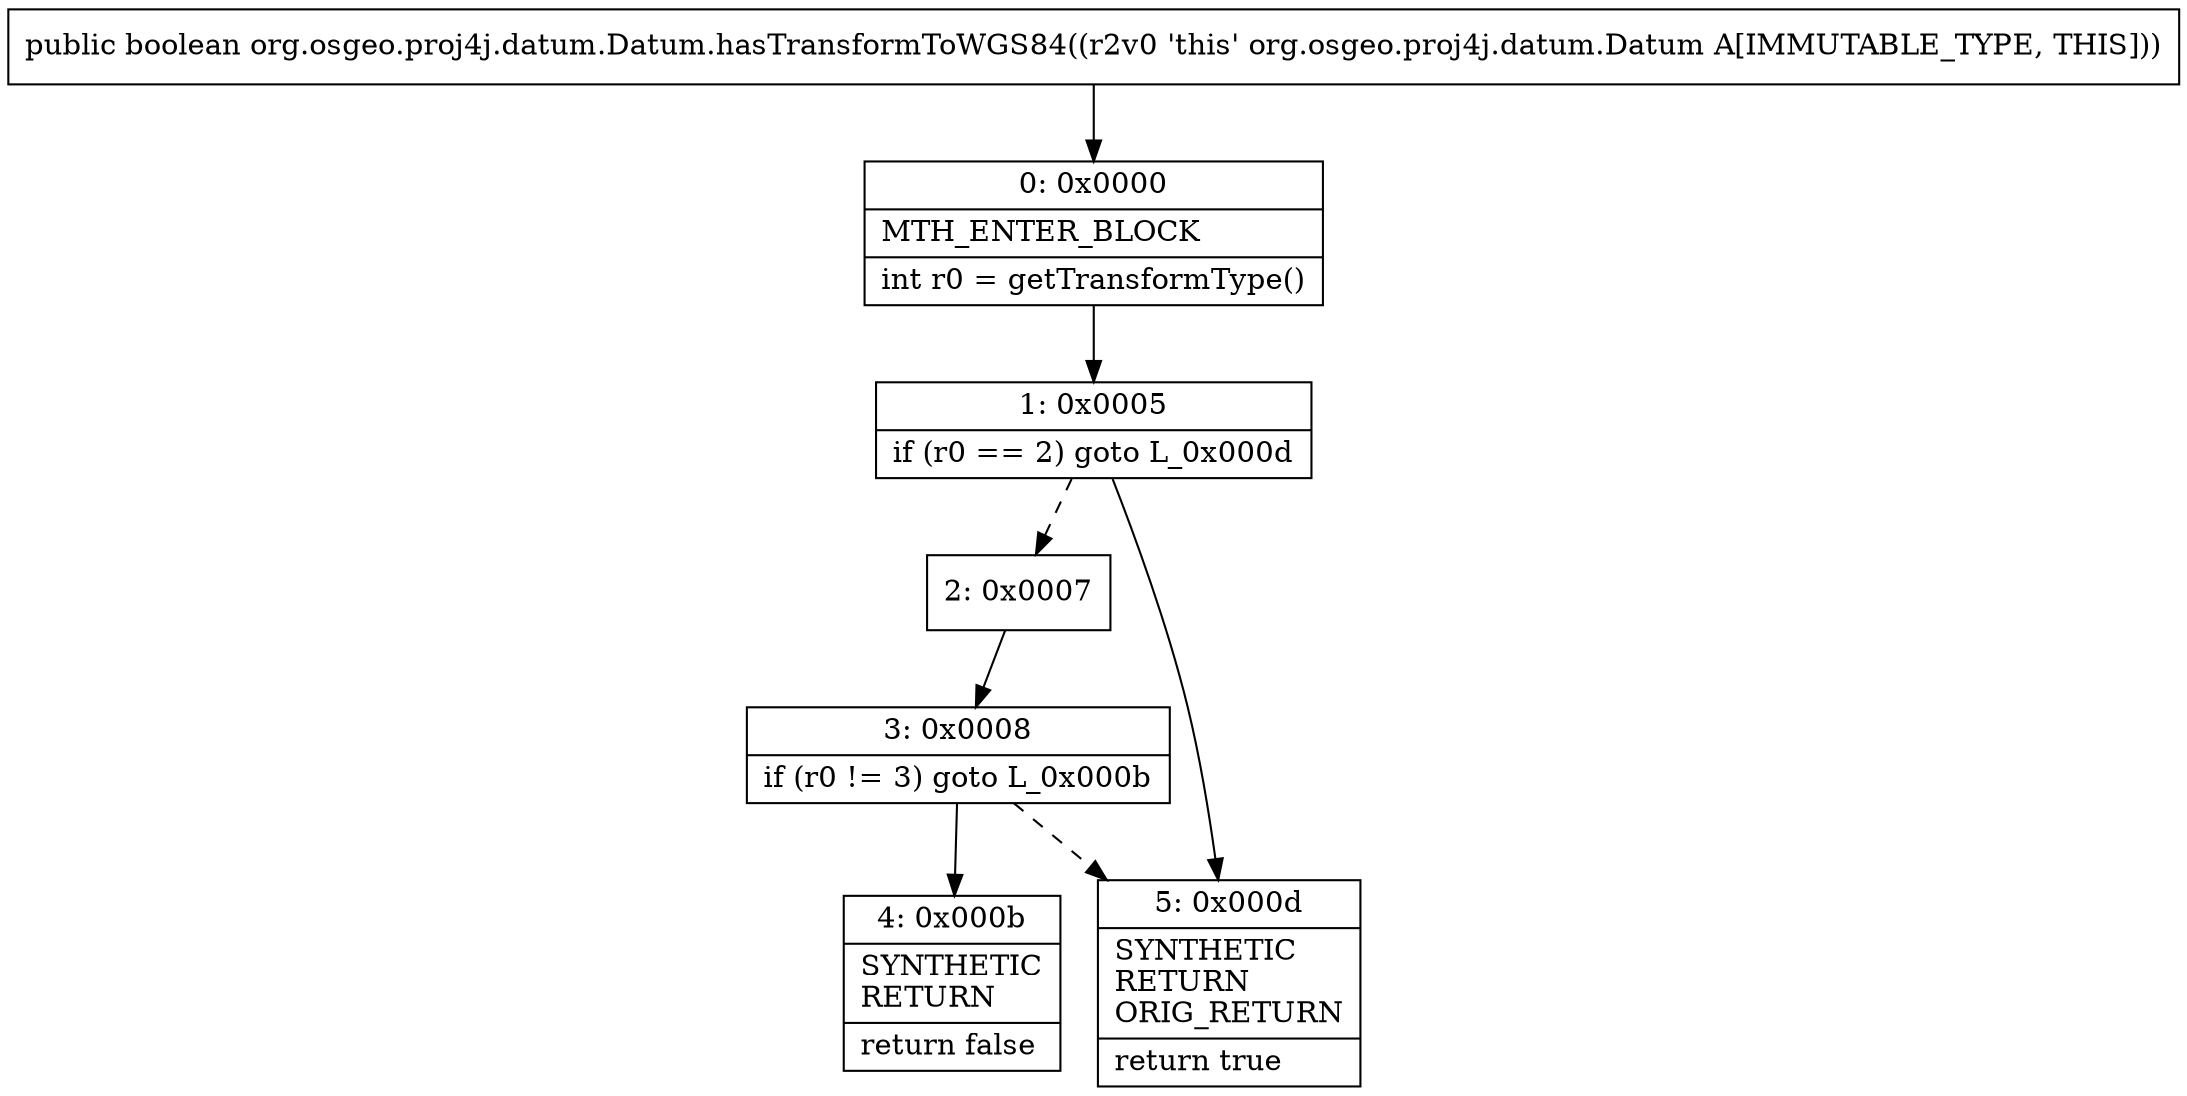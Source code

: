 digraph "CFG fororg.osgeo.proj4j.datum.Datum.hasTransformToWGS84()Z" {
Node_0 [shape=record,label="{0\:\ 0x0000|MTH_ENTER_BLOCK\l|int r0 = getTransformType()\l}"];
Node_1 [shape=record,label="{1\:\ 0x0005|if (r0 == 2) goto L_0x000d\l}"];
Node_2 [shape=record,label="{2\:\ 0x0007}"];
Node_3 [shape=record,label="{3\:\ 0x0008|if (r0 != 3) goto L_0x000b\l}"];
Node_4 [shape=record,label="{4\:\ 0x000b|SYNTHETIC\lRETURN\l|return false\l}"];
Node_5 [shape=record,label="{5\:\ 0x000d|SYNTHETIC\lRETURN\lORIG_RETURN\l|return true\l}"];
MethodNode[shape=record,label="{public boolean org.osgeo.proj4j.datum.Datum.hasTransformToWGS84((r2v0 'this' org.osgeo.proj4j.datum.Datum A[IMMUTABLE_TYPE, THIS])) }"];
MethodNode -> Node_0;
Node_0 -> Node_1;
Node_1 -> Node_2[style=dashed];
Node_1 -> Node_5;
Node_2 -> Node_3;
Node_3 -> Node_4;
Node_3 -> Node_5[style=dashed];
}

